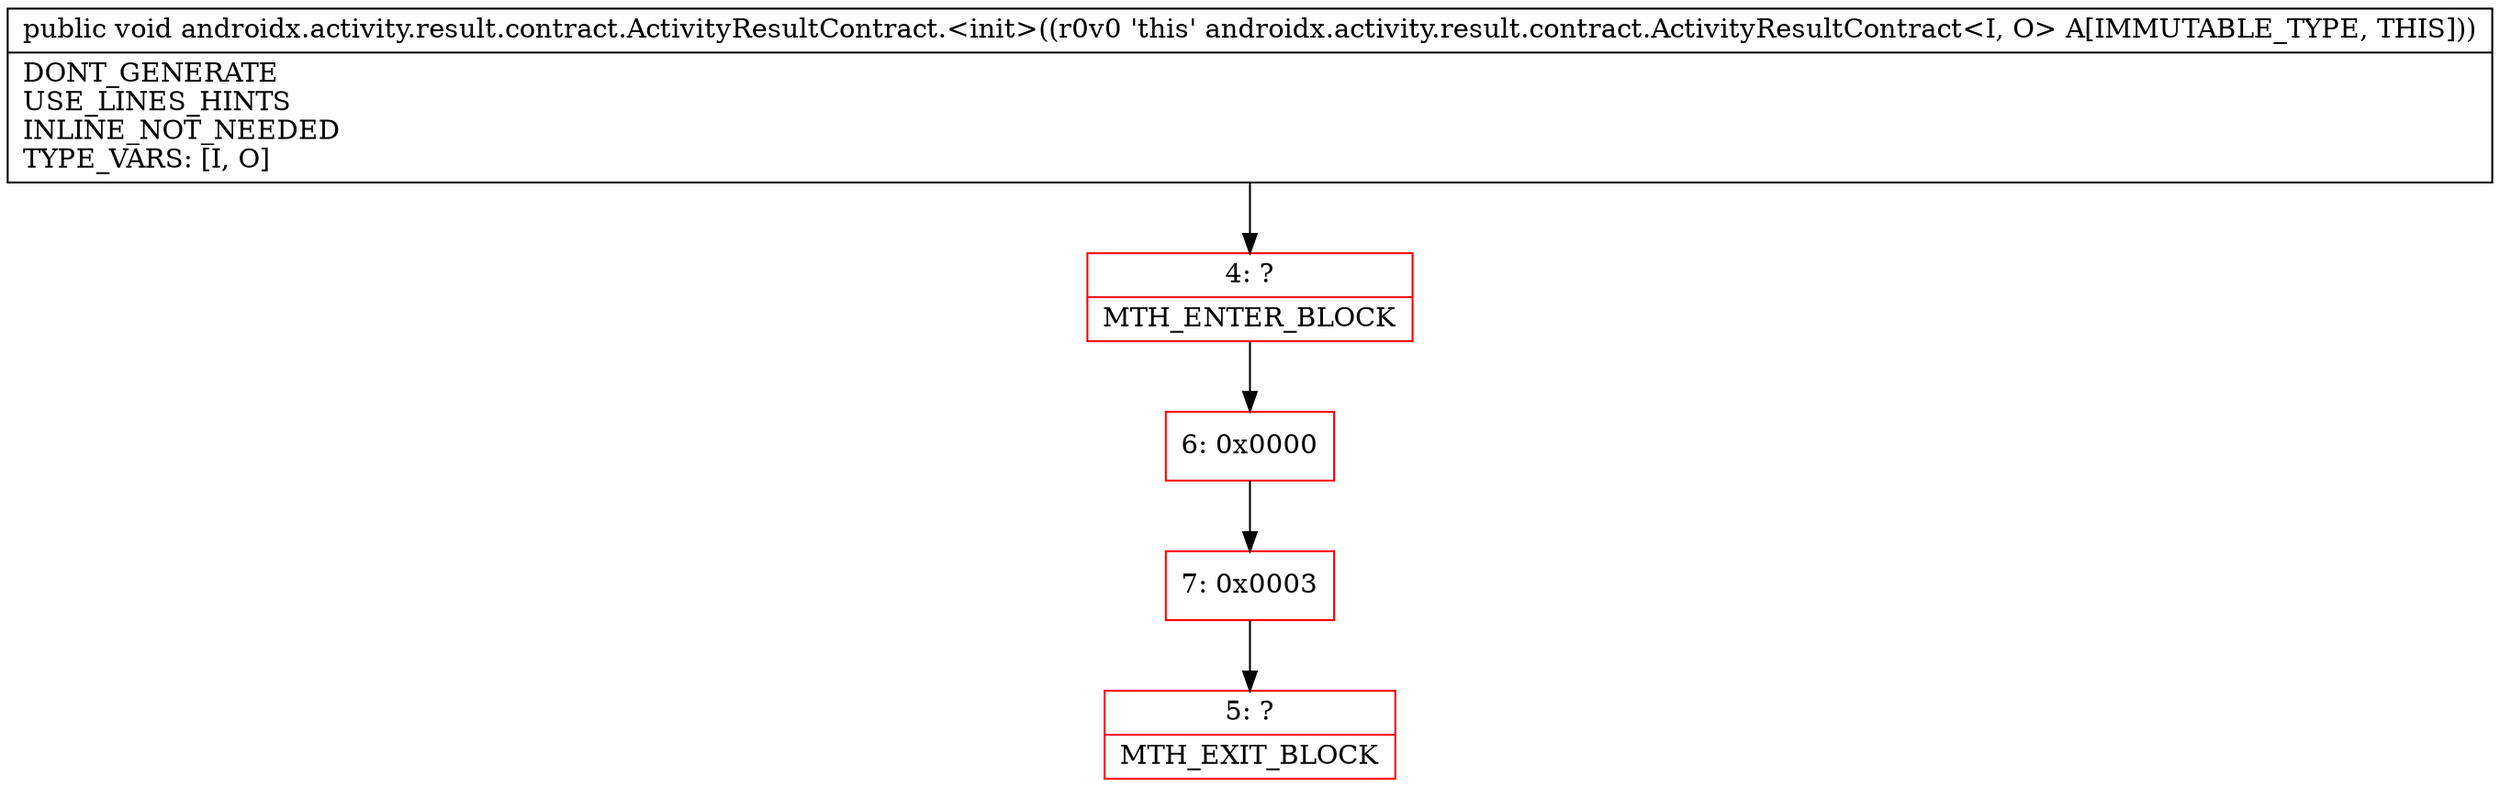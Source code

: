 digraph "CFG forandroidx.activity.result.contract.ActivityResultContract.\<init\>()V" {
subgraph cluster_Region_986710883 {
label = "R(0)";
node [shape=record,color=blue];
}
Node_4 [shape=record,color=red,label="{4\:\ ?|MTH_ENTER_BLOCK\l}"];
Node_6 [shape=record,color=red,label="{6\:\ 0x0000}"];
Node_7 [shape=record,color=red,label="{7\:\ 0x0003}"];
Node_5 [shape=record,color=red,label="{5\:\ ?|MTH_EXIT_BLOCK\l}"];
MethodNode[shape=record,label="{public void androidx.activity.result.contract.ActivityResultContract.\<init\>((r0v0 'this' androidx.activity.result.contract.ActivityResultContract\<I, O\> A[IMMUTABLE_TYPE, THIS]))  | DONT_GENERATE\lUSE_LINES_HINTS\lINLINE_NOT_NEEDED\lTYPE_VARS: [I, O]\l}"];
MethodNode -> Node_4;Node_4 -> Node_6;
Node_6 -> Node_7;
Node_7 -> Node_5;
}

